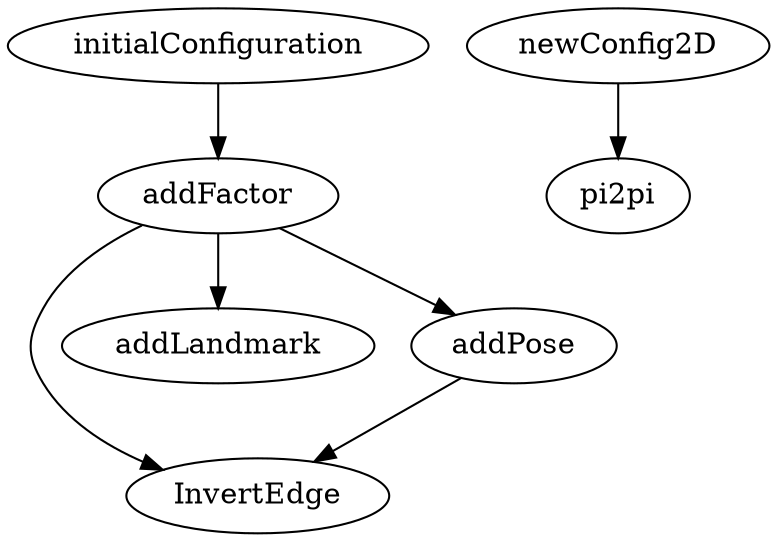 /* Created by mdot for Matlab */
digraph m2html {
  addFactor -> InvertEdge;
  addFactor -> addLandmark;
  addFactor -> addPose;
  addPose -> InvertEdge;
  initialConfiguration -> addFactor;
  newConfig2D -> pi2pi;

  InvertEdge [URL="InvertEdge.html"];
  addFactor [URL="addFactor.html"];
  addLandmark [URL="addLandmark.html"];
  addPose [URL="addPose.html"];
  initialConfiguration [URL="initialConfiguration.html"];
  newConfig2D [URL="newConfig2D.html"];
  pi2pi [URL="pi2pi.html"];
}